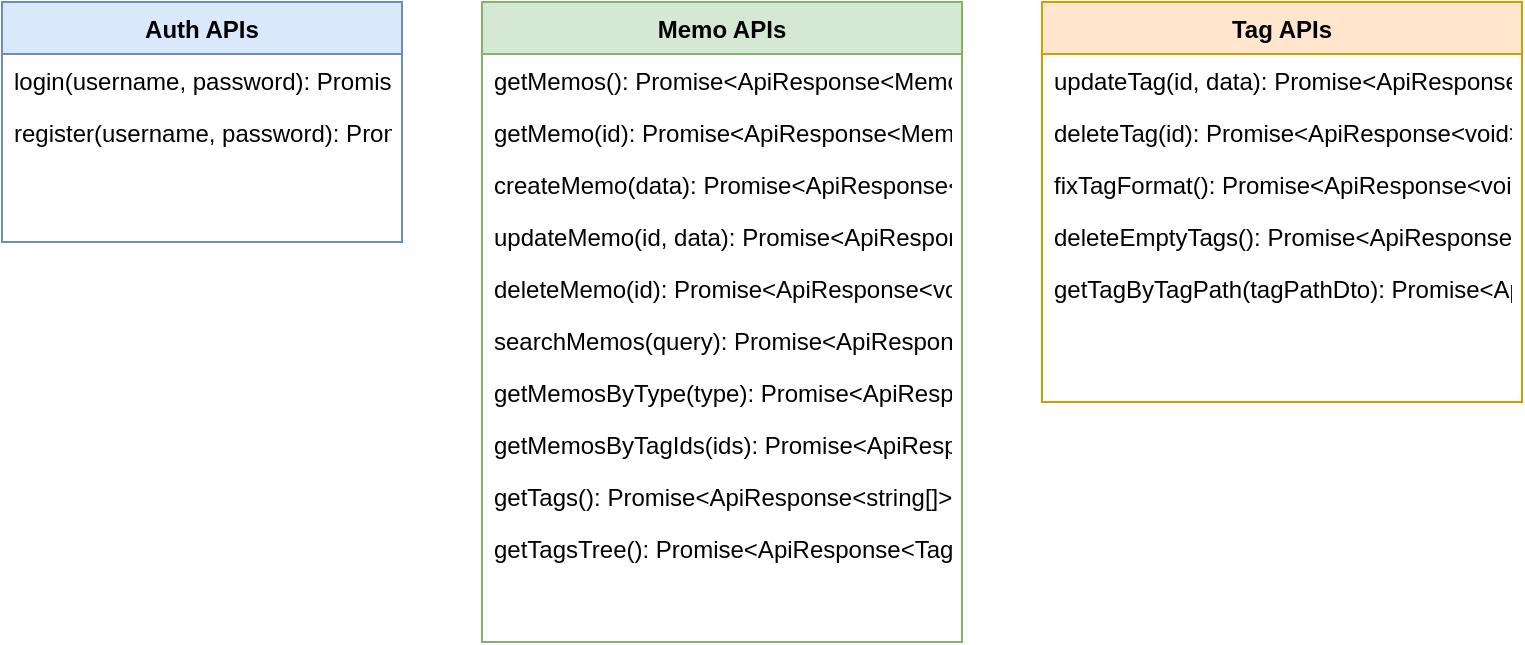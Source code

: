 <?xml version="1.0" encoding="UTF-8"?>
<mxfile version="21.7.5" type="device">
  <diagram id="api-interface" name="API接口">
    <mxGraphModel dx="1422" dy="762" grid="1" gridSize="10" guides="1" tooltips="1" connect="1" arrows="1" fold="1" page="1" pageScale="1" pageWidth="827" pageHeight="1169" math="0" shadow="0">
      <root>
        <mxCell id="0"/>
        <mxCell id="1" parent="0"/>
        
        <!-- Auth APIs -->
        <mxCell id="auth-group" value="Auth APIs" style="swimlane;fontStyle=1;align=center;verticalAlign=top;childLayout=stackLayout;horizontal=1;startSize=26;horizontalStack=0;resizeParent=1;resizeParentMax=0;resizeLast=0;collapsible=1;marginBottom=0;fillColor=#dae8fc;strokeColor=#6c8ebf;" vertex="1" parent="1">
          <mxGeometry x="40" y="40" width="200" height="120" as="geometry"/>
        </mxCell>
        <mxCell id="login" value="login(username, password): Promise&lt;ApiResponse&lt;LoginDot&gt;&gt;" style="text;strokeColor=none;fillColor=none;align=left;verticalAlign=top;spacingLeft=4;spacingRight=4;overflow=hidden;points=[[0,0.5],[1,0.5]];portConstraint=eastwest;rotatable=0;" vertex="1" parent="auth-group">
          <mxGeometry y="26" width="200" height="26" as="geometry"/>
        </mxCell>
        <mxCell id="register" value="register(username, password): Promise&lt;ApiResponse&lt;void&gt;&gt;" style="text;strokeColor=none;fillColor=none;align=left;verticalAlign=top;spacingLeft=4;spacingRight=4;overflow=hidden;points=[[0,0.5],[1,0.5]];portConstraint=eastwest;rotatable=0;" vertex="1" parent="auth-group">
          <mxGeometry y="52" width="200" height="26" as="geometry"/>
        </mxCell>

        <!-- Memo APIs -->
        <mxCell id="memo-group" value="Memo APIs" style="swimlane;fontStyle=1;align=center;verticalAlign=top;childLayout=stackLayout;horizontal=1;startSize=26;horizontalStack=0;resizeParent=1;resizeParentMax=0;resizeLast=0;collapsible=1;marginBottom=0;fillColor=#d5e8d4;strokeColor=#82b366;" vertex="1" parent="1">
          <mxGeometry x="280" y="40" width="240" height="320" as="geometry"/>
        </mxCell>
        <mxCell id="getMemos" value="getMemos(): Promise&lt;ApiResponse&lt;Memo[]&gt;&gt;" style="text;strokeColor=none;fillColor=none;align=left;verticalAlign=top;spacingLeft=4;spacingRight=4;overflow=hidden;points=[[0,0.5],[1,0.5]];portConstraint=eastwest;rotatable=0;" vertex="1" parent="memo-group">
          <mxGeometry y="26" width="240" height="26" as="geometry"/>
        </mxCell>
        <mxCell id="getMemo" value="getMemo(id): Promise&lt;ApiResponse&lt;Memo&gt;&gt;" style="text;strokeColor=none;fillColor=none;align=left;verticalAlign=top;spacingLeft=4;spacingRight=4;overflow=hidden;points=[[0,0.5],[1,0.5]];portConstraint=eastwest;rotatable=0;" vertex="1" parent="memo-group">
          <mxGeometry y="52" width="240" height="26" as="geometry"/>
        </mxCell>
        <mxCell id="createMemo" value="createMemo(data): Promise&lt;ApiResponse&lt;Memo&gt;&gt;" style="text;strokeColor=none;fillColor=none;align=left;verticalAlign=top;spacingLeft=4;spacingRight=4;overflow=hidden;points=[[0,0.5],[1,0.5]];portConstraint=eastwest;rotatable=0;" vertex="1" parent="memo-group">
          <mxGeometry y="78" width="240" height="26" as="geometry"/>
        </mxCell>
        <mxCell id="updateMemo" value="updateMemo(id, data): Promise&lt;ApiResponse&lt;Memo&gt;&gt;" style="text;strokeColor=none;fillColor=none;align=left;verticalAlign=top;spacingLeft=4;spacingRight=4;overflow=hidden;points=[[0,0.5],[1,0.5]];portConstraint=eastwest;rotatable=0;" vertex="1" parent="memo-group">
          <mxGeometry y="104" width="240" height="26" as="geometry"/>
        </mxCell>
        <mxCell id="deleteMemo" value="deleteMemo(id): Promise&lt;ApiResponse&lt;void&gt;&gt;" style="text;strokeColor=none;fillColor=none;align=left;verticalAlign=top;spacingLeft=4;spacingRight=4;overflow=hidden;points=[[0,0.5],[1,0.5]];portConstraint=eastwest;rotatable=0;" vertex="1" parent="memo-group">
          <mxGeometry y="130" width="240" height="26" as="geometry"/>
        </mxCell>
        <mxCell id="searchMemos" value="searchMemos(query): Promise&lt;ApiResponse&lt;Memo[]&gt;&gt;" style="text;strokeColor=none;fillColor=none;align=left;verticalAlign=top;spacingLeft=4;spacingRight=4;overflow=hidden;points=[[0,0.5],[1,0.5]];portConstraint=eastwest;rotatable=0;" vertex="1" parent="memo-group">
          <mxGeometry y="156" width="240" height="26" as="geometry"/>
        </mxCell>
        <mxCell id="getMemosByType" value="getMemosByType(type): Promise&lt;ApiResponse&lt;Memo[]&gt;&gt;" style="text;strokeColor=none;fillColor=none;align=left;verticalAlign=top;spacingLeft=4;spacingRight=4;overflow=hidden;points=[[0,0.5],[1,0.5]];portConstraint=eastwest;rotatable=0;" vertex="1" parent="memo-group">
          <mxGeometry y="182" width="240" height="26" as="geometry"/>
        </mxCell>
        <mxCell id="getMemosByTagIds" value="getMemosByTagIds(ids): Promise&lt;ApiResponse&lt;Memo[]&gt;&gt;" style="text;strokeColor=none;fillColor=none;align=left;verticalAlign=top;spacingLeft=4;spacingRight=4;overflow=hidden;points=[[0,0.5],[1,0.5]];portConstraint=eastwest;rotatable=0;" vertex="1" parent="memo-group">
          <mxGeometry y="208" width="240" height="26" as="geometry"/>
        </mxCell>
        <mxCell id="getTags" value="getTags(): Promise&lt;ApiResponse&lt;string[]&gt;&gt;" style="text;strokeColor=none;fillColor=none;align=left;verticalAlign=top;spacingLeft=4;spacingRight=4;overflow=hidden;points=[[0,0.5],[1,0.5]];portConstraint=eastwest;rotatable=0;" vertex="1" parent="memo-group">
          <mxGeometry y="234" width="240" height="26" as="geometry"/>
        </mxCell>
        <mxCell id="getTagsTree" value="getTagsTree(): Promise&lt;ApiResponse&lt;TagTreeNode[]&gt;&gt;" style="text;strokeColor=none;fillColor=none;align=left;verticalAlign=top;spacingLeft=4;spacingRight=4;overflow=hidden;points=[[0,0.5],[1,0.5]];portConstraint=eastwest;rotatable=0;" vertex="1" parent="memo-group">
          <mxGeometry y="260" width="240" height="26" as="geometry"/>
        </mxCell>

        <!-- Tag APIs -->
        <mxCell id="tag-group" value="Tag APIs" style="swimlane;fontStyle=1;align=center;verticalAlign=top;childLayout=stackLayout;horizontal=1;startSize=26;horizontalStack=0;resizeParent=1;resizeParentMax=0;resizeLast=0;collapsible=1;marginBottom=0;fillColor=#ffe6cc;strokeColor=#d79b00;" vertex="1" parent="1">
          <mxGeometry x="560" y="40" width="240" height="200" as="geometry"/>
        </mxCell>
        <mxCell id="updateTag" value="updateTag(id, data): Promise&lt;ApiResponse&lt;TagTreeNode&gt;&gt;" style="text;strokeColor=none;fillColor=none;align=left;verticalAlign=top;spacingLeft=4;spacingRight=4;overflow=hidden;points=[[0,0.5],[1,0.5]];portConstraint=eastwest;rotatable=0;" vertex="1" parent="tag-group">
          <mxGeometry y="26" width="240" height="26" as="geometry"/>
        </mxCell>
        <mxCell id="deleteTag" value="deleteTag(id): Promise&lt;ApiResponse&lt;void&gt;&gt;" style="text;strokeColor=none;fillColor=none;align=left;verticalAlign=top;spacingLeft=4;spacingRight=4;overflow=hidden;points=[[0,0.5],[1,0.5]];portConstraint=eastwest;rotatable=0;" vertex="1" parent="tag-group">
          <mxGeometry y="52" width="240" height="26" as="geometry"/>
        </mxCell>
        <mxCell id="fixTagFormat" value="fixTagFormat(): Promise&lt;ApiResponse&lt;void&gt;&gt;" style="text;strokeColor=none;fillColor=none;align=left;verticalAlign=top;spacingLeft=4;spacingRight=4;overflow=hidden;points=[[0,0.5],[1,0.5]];portConstraint=eastwest;rotatable=0;" vertex="1" parent="tag-group">
          <mxGeometry y="78" width="240" height="26" as="geometry"/>
        </mxCell>
        <mxCell id="deleteEmptyTags" value="deleteEmptyTags(): Promise&lt;ApiResponse&lt;void&gt;&gt;" style="text;strokeColor=none;fillColor=none;align=left;verticalAlign=top;spacingLeft=4;spacingRight=4;overflow=hidden;points=[[0,0.5],[1,0.5]];portConstraint=eastwest;rotatable=0;" vertex="1" parent="tag-group">
          <mxGeometry y="104" width="240" height="26" as="geometry"/>
        </mxCell>
        <mxCell id="getTagByTagPath" value="getTagByTagPath(tagPathDto): Promise&lt;ApiResponse&lt;TagItem&gt;&gt;" style="text;strokeColor=none;fillColor=none;align=left;verticalAlign=top;spacingLeft=4;spacingRight=4;overflow=hidden;points=[[0,0.5],[1,0.5]];portConstraint=eastwest;rotatable=0;" vertex="1" parent="tag-group">
          <mxGeometry y="130" width="240" height="26" as="geometry"/>
        </mxCell>

      </root>
    </mxGraphModel>
  </diagram>
</mxfile> 